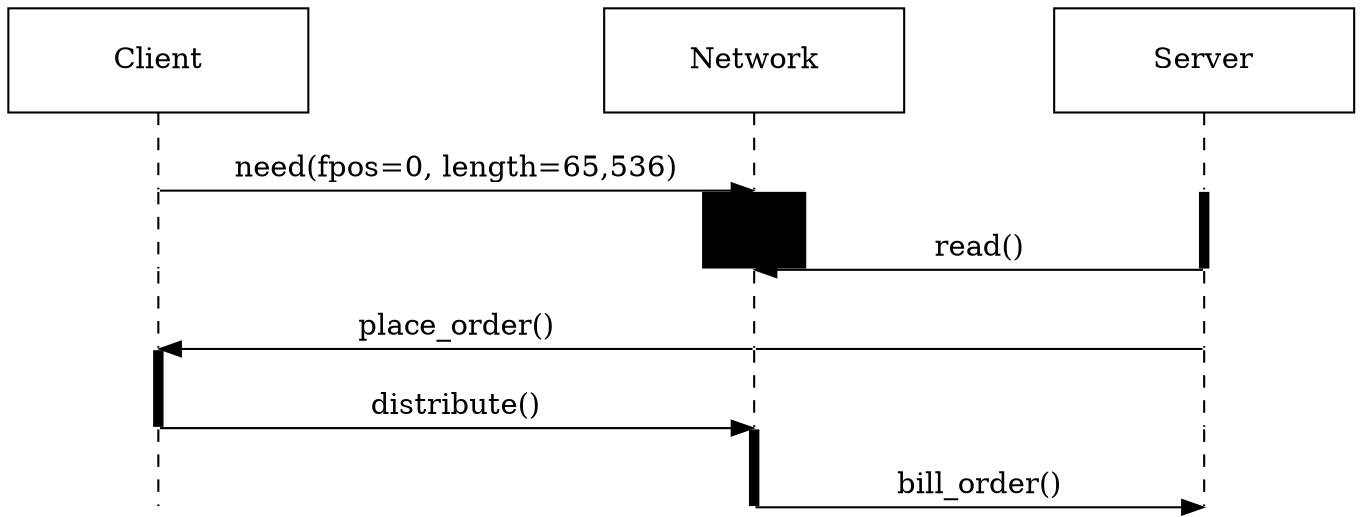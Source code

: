 // From: https://stackoverflow.com/questions/1491322/graphviz-top-to-bottom-and-left-to-right
digraph SEQ_DIAGRAM {
    graph [overlap=true, splines=line, nodesep=1.0, ordering=out];
    edge [arrowhead=none];
    node [shape=none, width=0, height=0, label=""];

    {
        rank=same;
        node[shape=rectangle, height=0.7, width=2];
        api_a[label="Client"];
        api_b[label="Network"];
        api_c[label="Server"];
    }
    // Draw vertical lines
    {
        edge [style=dashed, weight=6];
        api_a -> a1 -> a2 -> a3;
        a3 -> a4 [penwidth=5, style=solid];
        a4 -> a5;
    }
    {
        edge [style=dashed, weight=6];
        api_b -> b1;
        b1 -> b2 [penwidth=50; style=solid];
        b2 -> b3 -> b4;
        b4 -> b5 [penwidth=5; style=solid];
    }
    {
        edge [style=dashed, weight=6];
        api_c -> c1;
        c1-> c2 [penwidth=5, style=solid];
        c2 -> c3 -> c4 -> c5;
    }
    // Draws activations
    { rank=same; a1 -> b1 [label="need(fpos=0, length=65,536)", arrowhead=normal]; }
    { rank=same; a2 -> b2 [style=invis]; b2 -> c2 [label="read()", arrowhead=normal, dir=back]; }
    { rank=same; a3 -> b3 [arrowhead=normal, dir=back, label="place_order()"]; b3 -> c3; }
    { rank=same; a4 -> b4 [label="distribute()", arrowhead=normal]; }
    { rank=same; a5 -> b5 [style=invis]; b5 -> c5 [label="bill_order()", arrowhead=normal]; }
}
